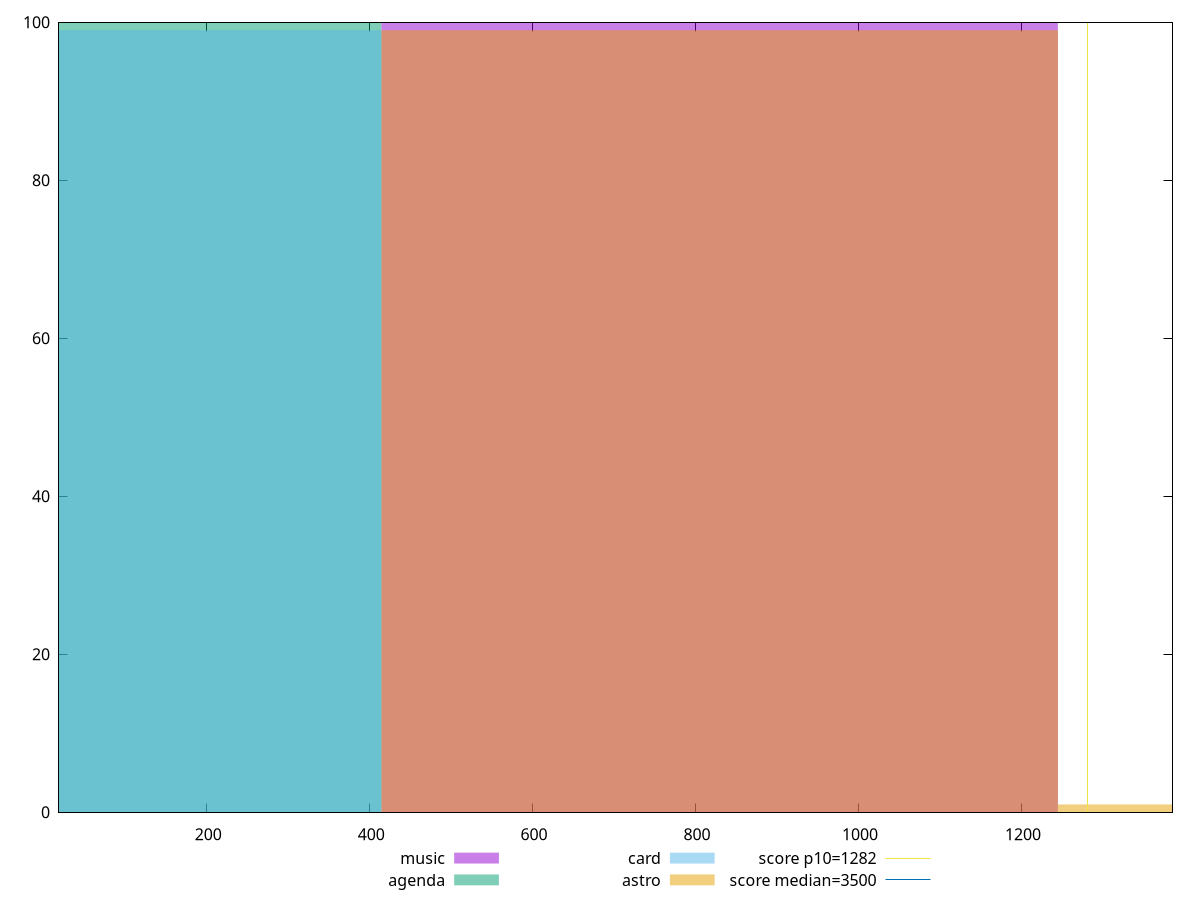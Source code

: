 reset

$music <<EOF
830.1681943939423 100
EOF

$agenda <<EOF
0 100
EOF

$card <<EOF
0 99
EOF

$astro <<EOF
1660.3363887878845 1
830.1681943939423 99
EOF

set key outside below
set boxwidth 830.1681943939423
set xrange [19.412:1385.8840000000005]
set yrange [0:100]
set trange [0:100]
set style fill transparent solid 0.5 noborder

set parametric
set terminal svg size 640, 520 enhanced background rgb 'white'
set output "reports/report_00030_2021-02-24T20-42-31.540Z/bootup-time/comparison/histogram/all_raw.svg"

plot $music title "music" with boxes, \
     $agenda title "agenda" with boxes, \
     $card title "card" with boxes, \
     $astro title "astro" with boxes, \
     1282,t title "score p10=1282", \
     3500,t title "score median=3500"

reset
